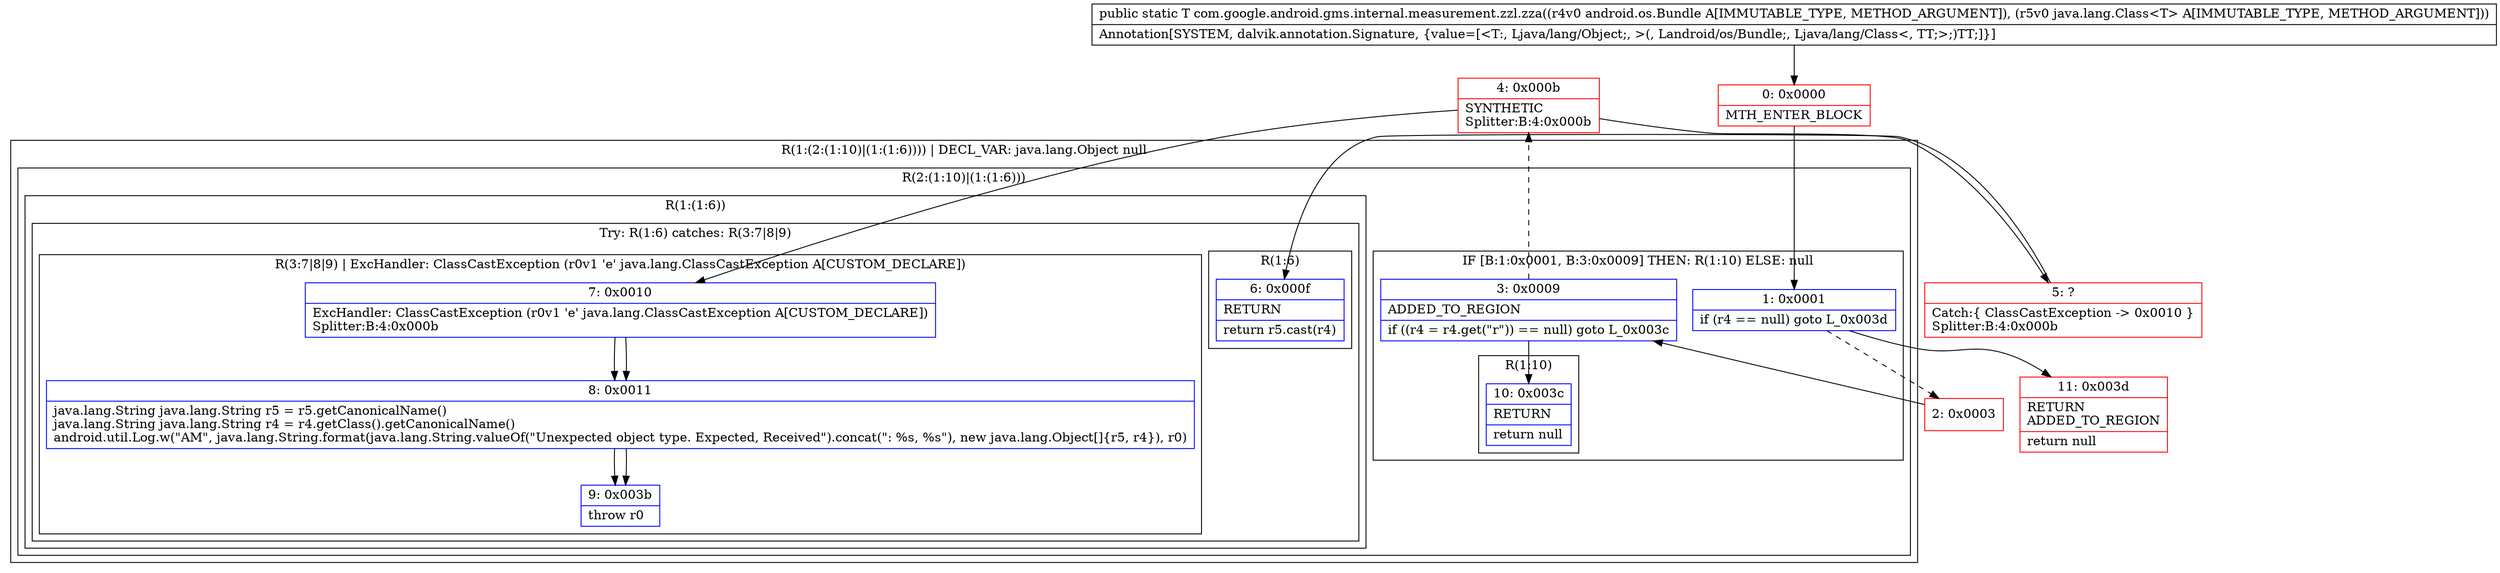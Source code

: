 digraph "CFG forcom.google.android.gms.internal.measurement.zzl.zza(Landroid\/os\/Bundle;Ljava\/lang\/Class;)Ljava\/lang\/Object;" {
subgraph cluster_Region_303147328 {
label = "R(1:(2:(1:10)|(1:(1:6)))) | DECL_VAR: java.lang.Object null\l";
node [shape=record,color=blue];
subgraph cluster_Region_1085194453 {
label = "R(2:(1:10)|(1:(1:6)))";
node [shape=record,color=blue];
subgraph cluster_IfRegion_723862300 {
label = "IF [B:1:0x0001, B:3:0x0009] THEN: R(1:10) ELSE: null";
node [shape=record,color=blue];
Node_1 [shape=record,label="{1\:\ 0x0001|if (r4 == null) goto L_0x003d\l}"];
Node_3 [shape=record,label="{3\:\ 0x0009|ADDED_TO_REGION\l|if ((r4 = r4.get(\"r\")) == null) goto L_0x003c\l}"];
subgraph cluster_Region_1900624477 {
label = "R(1:10)";
node [shape=record,color=blue];
Node_10 [shape=record,label="{10\:\ 0x003c|RETURN\l|return null\l}"];
}
}
subgraph cluster_Region_1854785181 {
label = "R(1:(1:6))";
node [shape=record,color=blue];
subgraph cluster_TryCatchRegion_1486035953 {
label = "Try: R(1:6) catches: R(3:7|8|9)";
node [shape=record,color=blue];
subgraph cluster_Region_1496288860 {
label = "R(1:6)";
node [shape=record,color=blue];
Node_6 [shape=record,label="{6\:\ 0x000f|RETURN\l|return r5.cast(r4)\l}"];
}
subgraph cluster_Region_1785223451 {
label = "R(3:7|8|9) | ExcHandler: ClassCastException (r0v1 'e' java.lang.ClassCastException A[CUSTOM_DECLARE])\l";
node [shape=record,color=blue];
Node_7 [shape=record,label="{7\:\ 0x0010|ExcHandler: ClassCastException (r0v1 'e' java.lang.ClassCastException A[CUSTOM_DECLARE])\lSplitter:B:4:0x000b\l}"];
Node_8 [shape=record,label="{8\:\ 0x0011|java.lang.String java.lang.String r5 = r5.getCanonicalName()\ljava.lang.String java.lang.String r4 = r4.getClass().getCanonicalName()\landroid.util.Log.w(\"AM\", java.lang.String.format(java.lang.String.valueOf(\"Unexpected object type. Expected, Received\").concat(\": %s, %s\"), new java.lang.Object[]\{r5, r4\}), r0)\l}"];
Node_9 [shape=record,label="{9\:\ 0x003b|throw r0\l}"];
}
}
}
}
}
subgraph cluster_Region_1785223451 {
label = "R(3:7|8|9) | ExcHandler: ClassCastException (r0v1 'e' java.lang.ClassCastException A[CUSTOM_DECLARE])\l";
node [shape=record,color=blue];
Node_7 [shape=record,label="{7\:\ 0x0010|ExcHandler: ClassCastException (r0v1 'e' java.lang.ClassCastException A[CUSTOM_DECLARE])\lSplitter:B:4:0x000b\l}"];
Node_8 [shape=record,label="{8\:\ 0x0011|java.lang.String java.lang.String r5 = r5.getCanonicalName()\ljava.lang.String java.lang.String r4 = r4.getClass().getCanonicalName()\landroid.util.Log.w(\"AM\", java.lang.String.format(java.lang.String.valueOf(\"Unexpected object type. Expected, Received\").concat(\": %s, %s\"), new java.lang.Object[]\{r5, r4\}), r0)\l}"];
Node_9 [shape=record,label="{9\:\ 0x003b|throw r0\l}"];
}
Node_0 [shape=record,color=red,label="{0\:\ 0x0000|MTH_ENTER_BLOCK\l}"];
Node_2 [shape=record,color=red,label="{2\:\ 0x0003}"];
Node_4 [shape=record,color=red,label="{4\:\ 0x000b|SYNTHETIC\lSplitter:B:4:0x000b\l}"];
Node_5 [shape=record,color=red,label="{5\:\ ?|Catch:\{ ClassCastException \-\> 0x0010 \}\lSplitter:B:4:0x000b\l}"];
Node_11 [shape=record,color=red,label="{11\:\ 0x003d|RETURN\lADDED_TO_REGION\l|return null\l}"];
MethodNode[shape=record,label="{public static T com.google.android.gms.internal.measurement.zzl.zza((r4v0 android.os.Bundle A[IMMUTABLE_TYPE, METHOD_ARGUMENT]), (r5v0 java.lang.Class\<T\> A[IMMUTABLE_TYPE, METHOD_ARGUMENT]))  | Annotation[SYSTEM, dalvik.annotation.Signature, \{value=[\<T:, Ljava\/lang\/Object;, \>(, Landroid\/os\/Bundle;, Ljava\/lang\/Class\<, TT;\>;)TT;]\}]\l}"];
MethodNode -> Node_0;
Node_1 -> Node_2[style=dashed];
Node_1 -> Node_11;
Node_3 -> Node_4[style=dashed];
Node_3 -> Node_10;
Node_7 -> Node_8;
Node_8 -> Node_9;
Node_7 -> Node_8;
Node_8 -> Node_9;
Node_0 -> Node_1;
Node_2 -> Node_3;
Node_4 -> Node_5;
Node_4 -> Node_7;
Node_5 -> Node_6;
}

